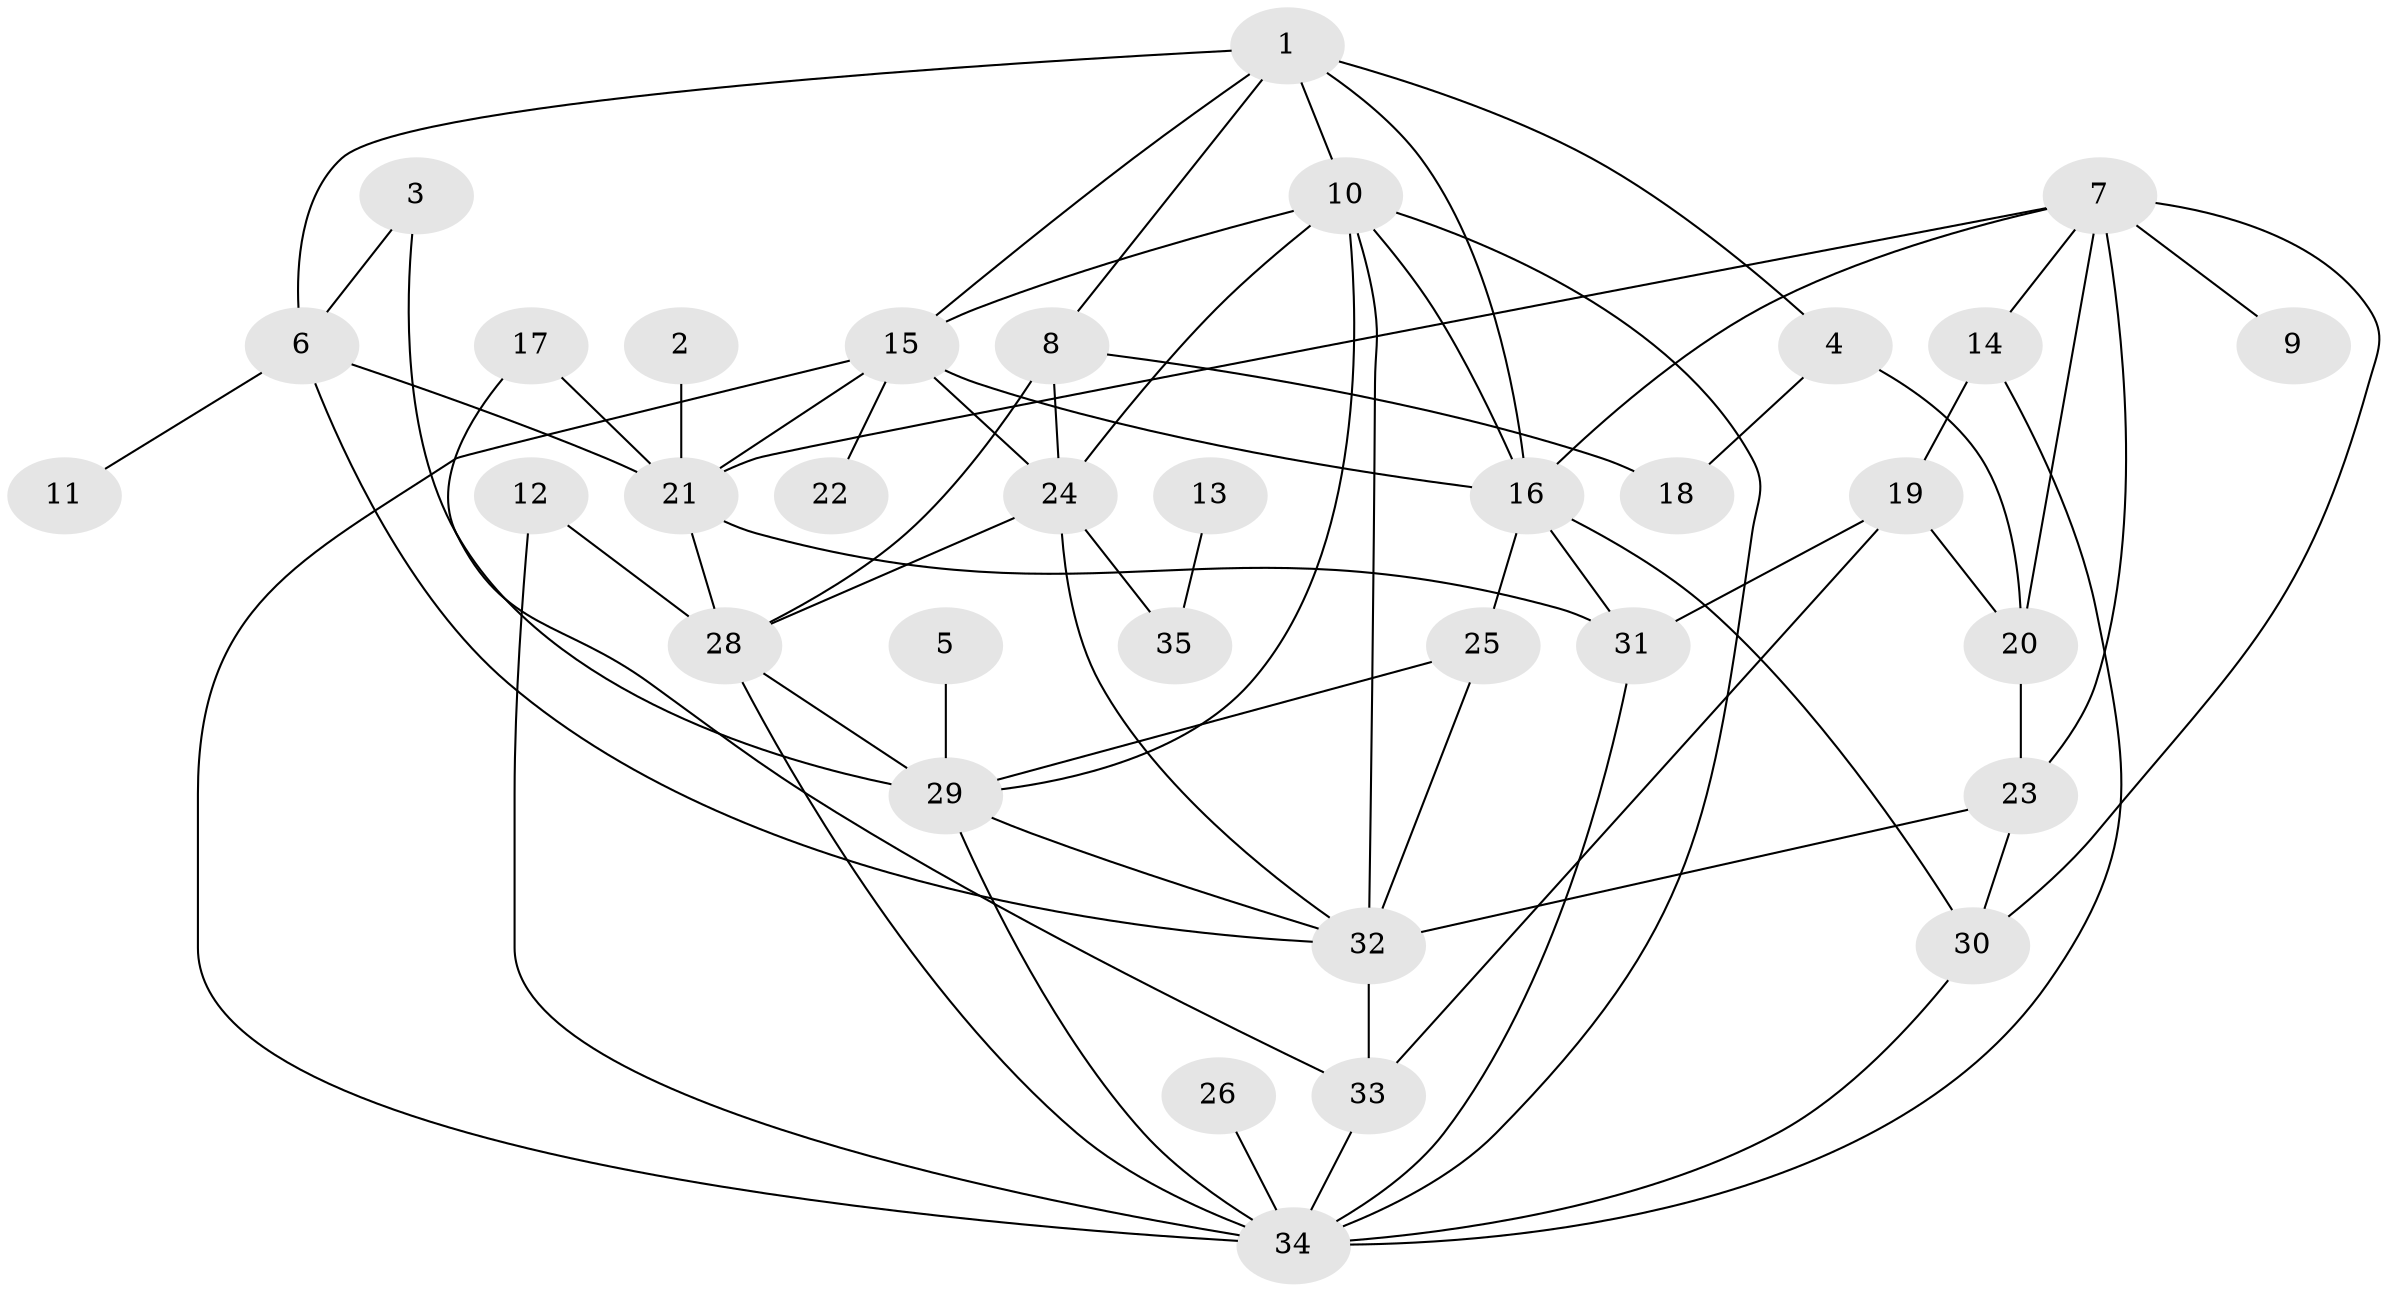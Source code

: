// original degree distribution, {5: 0.1, 4: 0.15714285714285714, 3: 0.3, 1: 0.14285714285714285, 6: 0.05714285714285714, 2: 0.21428571428571427, 8: 0.014285714285714285, 0: 0.014285714285714285}
// Generated by graph-tools (version 1.1) at 2025/49/03/09/25 03:49:06]
// undirected, 34 vertices, 68 edges
graph export_dot {
graph [start="1"]
  node [color=gray90,style=filled];
  1;
  2;
  3;
  4;
  5;
  6;
  7;
  8;
  9;
  10;
  11;
  12;
  13;
  14;
  15;
  16;
  17;
  18;
  19;
  20;
  21;
  22;
  23;
  24;
  25;
  26;
  28;
  29;
  30;
  31;
  32;
  33;
  34;
  35;
  1 -- 4 [weight=1.0];
  1 -- 6 [weight=1.0];
  1 -- 8 [weight=1.0];
  1 -- 10 [weight=1.0];
  1 -- 15 [weight=1.0];
  1 -- 16 [weight=1.0];
  2 -- 21 [weight=1.0];
  3 -- 6 [weight=1.0];
  3 -- 29 [weight=1.0];
  4 -- 18 [weight=1.0];
  4 -- 20 [weight=1.0];
  5 -- 29 [weight=1.0];
  6 -- 11 [weight=1.0];
  6 -- 21 [weight=1.0];
  6 -- 32 [weight=1.0];
  7 -- 9 [weight=1.0];
  7 -- 14 [weight=1.0];
  7 -- 16 [weight=1.0];
  7 -- 20 [weight=1.0];
  7 -- 21 [weight=1.0];
  7 -- 23 [weight=1.0];
  7 -- 30 [weight=1.0];
  8 -- 18 [weight=1.0];
  8 -- 24 [weight=1.0];
  8 -- 28 [weight=1.0];
  10 -- 15 [weight=1.0];
  10 -- 16 [weight=1.0];
  10 -- 24 [weight=1.0];
  10 -- 29 [weight=1.0];
  10 -- 32 [weight=2.0];
  10 -- 34 [weight=1.0];
  12 -- 28 [weight=1.0];
  12 -- 34 [weight=1.0];
  13 -- 35 [weight=1.0];
  14 -- 19 [weight=1.0];
  14 -- 34 [weight=1.0];
  15 -- 16 [weight=1.0];
  15 -- 21 [weight=1.0];
  15 -- 22 [weight=1.0];
  15 -- 24 [weight=1.0];
  15 -- 34 [weight=1.0];
  16 -- 25 [weight=1.0];
  16 -- 30 [weight=1.0];
  16 -- 31 [weight=1.0];
  17 -- 21 [weight=1.0];
  17 -- 33 [weight=1.0];
  19 -- 20 [weight=1.0];
  19 -- 31 [weight=1.0];
  19 -- 33 [weight=1.0];
  20 -- 23 [weight=1.0];
  21 -- 28 [weight=1.0];
  21 -- 31 [weight=1.0];
  23 -- 30 [weight=1.0];
  23 -- 32 [weight=1.0];
  24 -- 28 [weight=1.0];
  24 -- 32 [weight=1.0];
  24 -- 35 [weight=1.0];
  25 -- 29 [weight=1.0];
  25 -- 32 [weight=1.0];
  26 -- 34 [weight=1.0];
  28 -- 29 [weight=1.0];
  28 -- 34 [weight=1.0];
  29 -- 32 [weight=1.0];
  29 -- 34 [weight=1.0];
  30 -- 34 [weight=1.0];
  31 -- 34 [weight=1.0];
  32 -- 33 [weight=1.0];
  33 -- 34 [weight=1.0];
}
